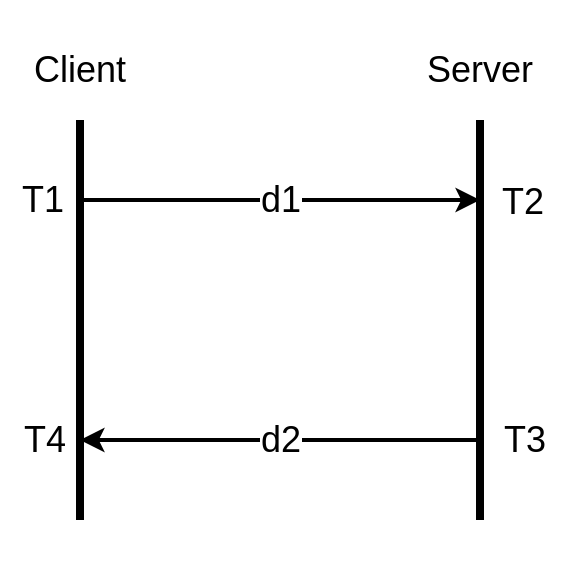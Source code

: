 <mxfile>
    <diagram id="EKGxBOjjrNo2Aq-ReIi4" name="第 1 页">
        <mxGraphModel dx="766" dy="541" grid="1" gridSize="10" guides="1" tooltips="1" connect="1" arrows="1" fold="1" page="1" pageScale="1" pageWidth="827" pageHeight="1169" background="#ffffff" math="0" shadow="0">
            <root>
                <mxCell id="0"/>
                <mxCell id="1" parent="0"/>
                <mxCell id="14" value="" style="rounded=0;whiteSpace=wrap;html=1;strokeColor=none;fillColor=#FFFFFF;" vertex="1" parent="1">
                    <mxGeometry x="120" y="60" width="290" height="280" as="geometry"/>
                </mxCell>
                <mxCell id="2" value="" style="endArrow=none;html=1;strokeWidth=4;fontColor=#000000;strokeColor=#000000;" parent="1" edge="1">
                    <mxGeometry width="50" height="50" relative="1" as="geometry">
                        <mxPoint x="160" y="320" as="sourcePoint"/>
                        <mxPoint x="160" y="120" as="targetPoint"/>
                    </mxGeometry>
                </mxCell>
                <mxCell id="3" value="" style="endArrow=none;html=1;strokeWidth=4;fontColor=#000000;strokeColor=#000000;" parent="1" edge="1">
                    <mxGeometry width="50" height="50" relative="1" as="geometry">
                        <mxPoint x="360" y="320" as="sourcePoint"/>
                        <mxPoint x="360" y="120" as="targetPoint"/>
                    </mxGeometry>
                </mxCell>
                <mxCell id="4" value="&lt;font style=&quot;font-size: 18px;&quot;&gt;Client&lt;/font&gt;" style="text;html=1;strokeColor=none;fillColor=none;align=center;verticalAlign=middle;whiteSpace=wrap;rounded=0;fontColor=#000000;" parent="1" vertex="1">
                    <mxGeometry x="130" y="80" width="60" height="30" as="geometry"/>
                </mxCell>
                <mxCell id="5" value="&lt;font style=&quot;font-size: 18px;&quot;&gt;Server&lt;/font&gt;" style="text;html=1;strokeColor=none;fillColor=none;align=center;verticalAlign=middle;whiteSpace=wrap;rounded=0;fontColor=#000000;" parent="1" vertex="1">
                    <mxGeometry x="330" y="80" width="60" height="30" as="geometry"/>
                </mxCell>
                <mxCell id="6" value="" style="endArrow=classic;strokeWidth=2;fontSize=18;endSize=6;startSize=1;fontColor=#000000;strokeColor=#000000;labelBackgroundColor=#FFFFFF;endFill=1;" parent="1" edge="1">
                    <mxGeometry relative="1" as="geometry">
                        <mxPoint x="160" y="160" as="sourcePoint"/>
                        <mxPoint x="360" y="160" as="targetPoint"/>
                    </mxGeometry>
                </mxCell>
                <mxCell id="7" value="d1" style="edgeLabel;resizable=0;html=1;align=center;verticalAlign=middle;fontSize=18;fontColor=#000000;labelBackgroundColor=#FFFFFF;" parent="6" connectable="0" vertex="1">
                    <mxGeometry relative="1" as="geometry"/>
                </mxCell>
                <mxCell id="8" value="T1" style="text;html=1;strokeColor=none;fillColor=none;align=left;verticalAlign=middle;whiteSpace=wrap;rounded=0;fontSize=18;fontColor=#000000;" parent="1" vertex="1">
                    <mxGeometry x="129" y="145" width="30" height="30" as="geometry"/>
                </mxCell>
                <mxCell id="9" value="T2" style="text;html=1;strokeColor=none;fillColor=none;align=left;verticalAlign=middle;whiteSpace=wrap;rounded=0;fontSize=18;fontColor=#000000;" parent="1" vertex="1">
                    <mxGeometry x="369" y="146" width="30" height="30" as="geometry"/>
                </mxCell>
                <mxCell id="10" value="" style="endArrow=classic;html=1;strokeWidth=2;fontSize=18;startSize=1;endSize=6;fontColor=#000000;strokeColor=#000000;labelBackgroundColor=none;" parent="1" edge="1">
                    <mxGeometry relative="1" as="geometry">
                        <mxPoint x="360" y="280" as="sourcePoint"/>
                        <mxPoint x="160" y="280" as="targetPoint"/>
                    </mxGeometry>
                </mxCell>
                <mxCell id="11" value="d2" style="edgeLabel;resizable=0;html=1;align=center;verticalAlign=middle;fontSize=18;fontColor=#000000;labelBackgroundColor=#FFFFFF;" parent="10" connectable="0" vertex="1">
                    <mxGeometry relative="1" as="geometry"/>
                </mxCell>
                <mxCell id="12" value="T3" style="text;html=1;strokeColor=none;fillColor=none;align=left;verticalAlign=middle;whiteSpace=wrap;rounded=0;fontSize=18;fontColor=#000000;" parent="1" vertex="1">
                    <mxGeometry x="370" y="265" width="30" height="30" as="geometry"/>
                </mxCell>
                <mxCell id="13" value="T4" style="text;html=1;strokeColor=none;fillColor=none;align=left;verticalAlign=middle;whiteSpace=wrap;rounded=0;fontSize=18;fontColor=#000000;" parent="1" vertex="1">
                    <mxGeometry x="130" y="265" width="30" height="30" as="geometry"/>
                </mxCell>
            </root>
        </mxGraphModel>
    </diagram>
</mxfile>